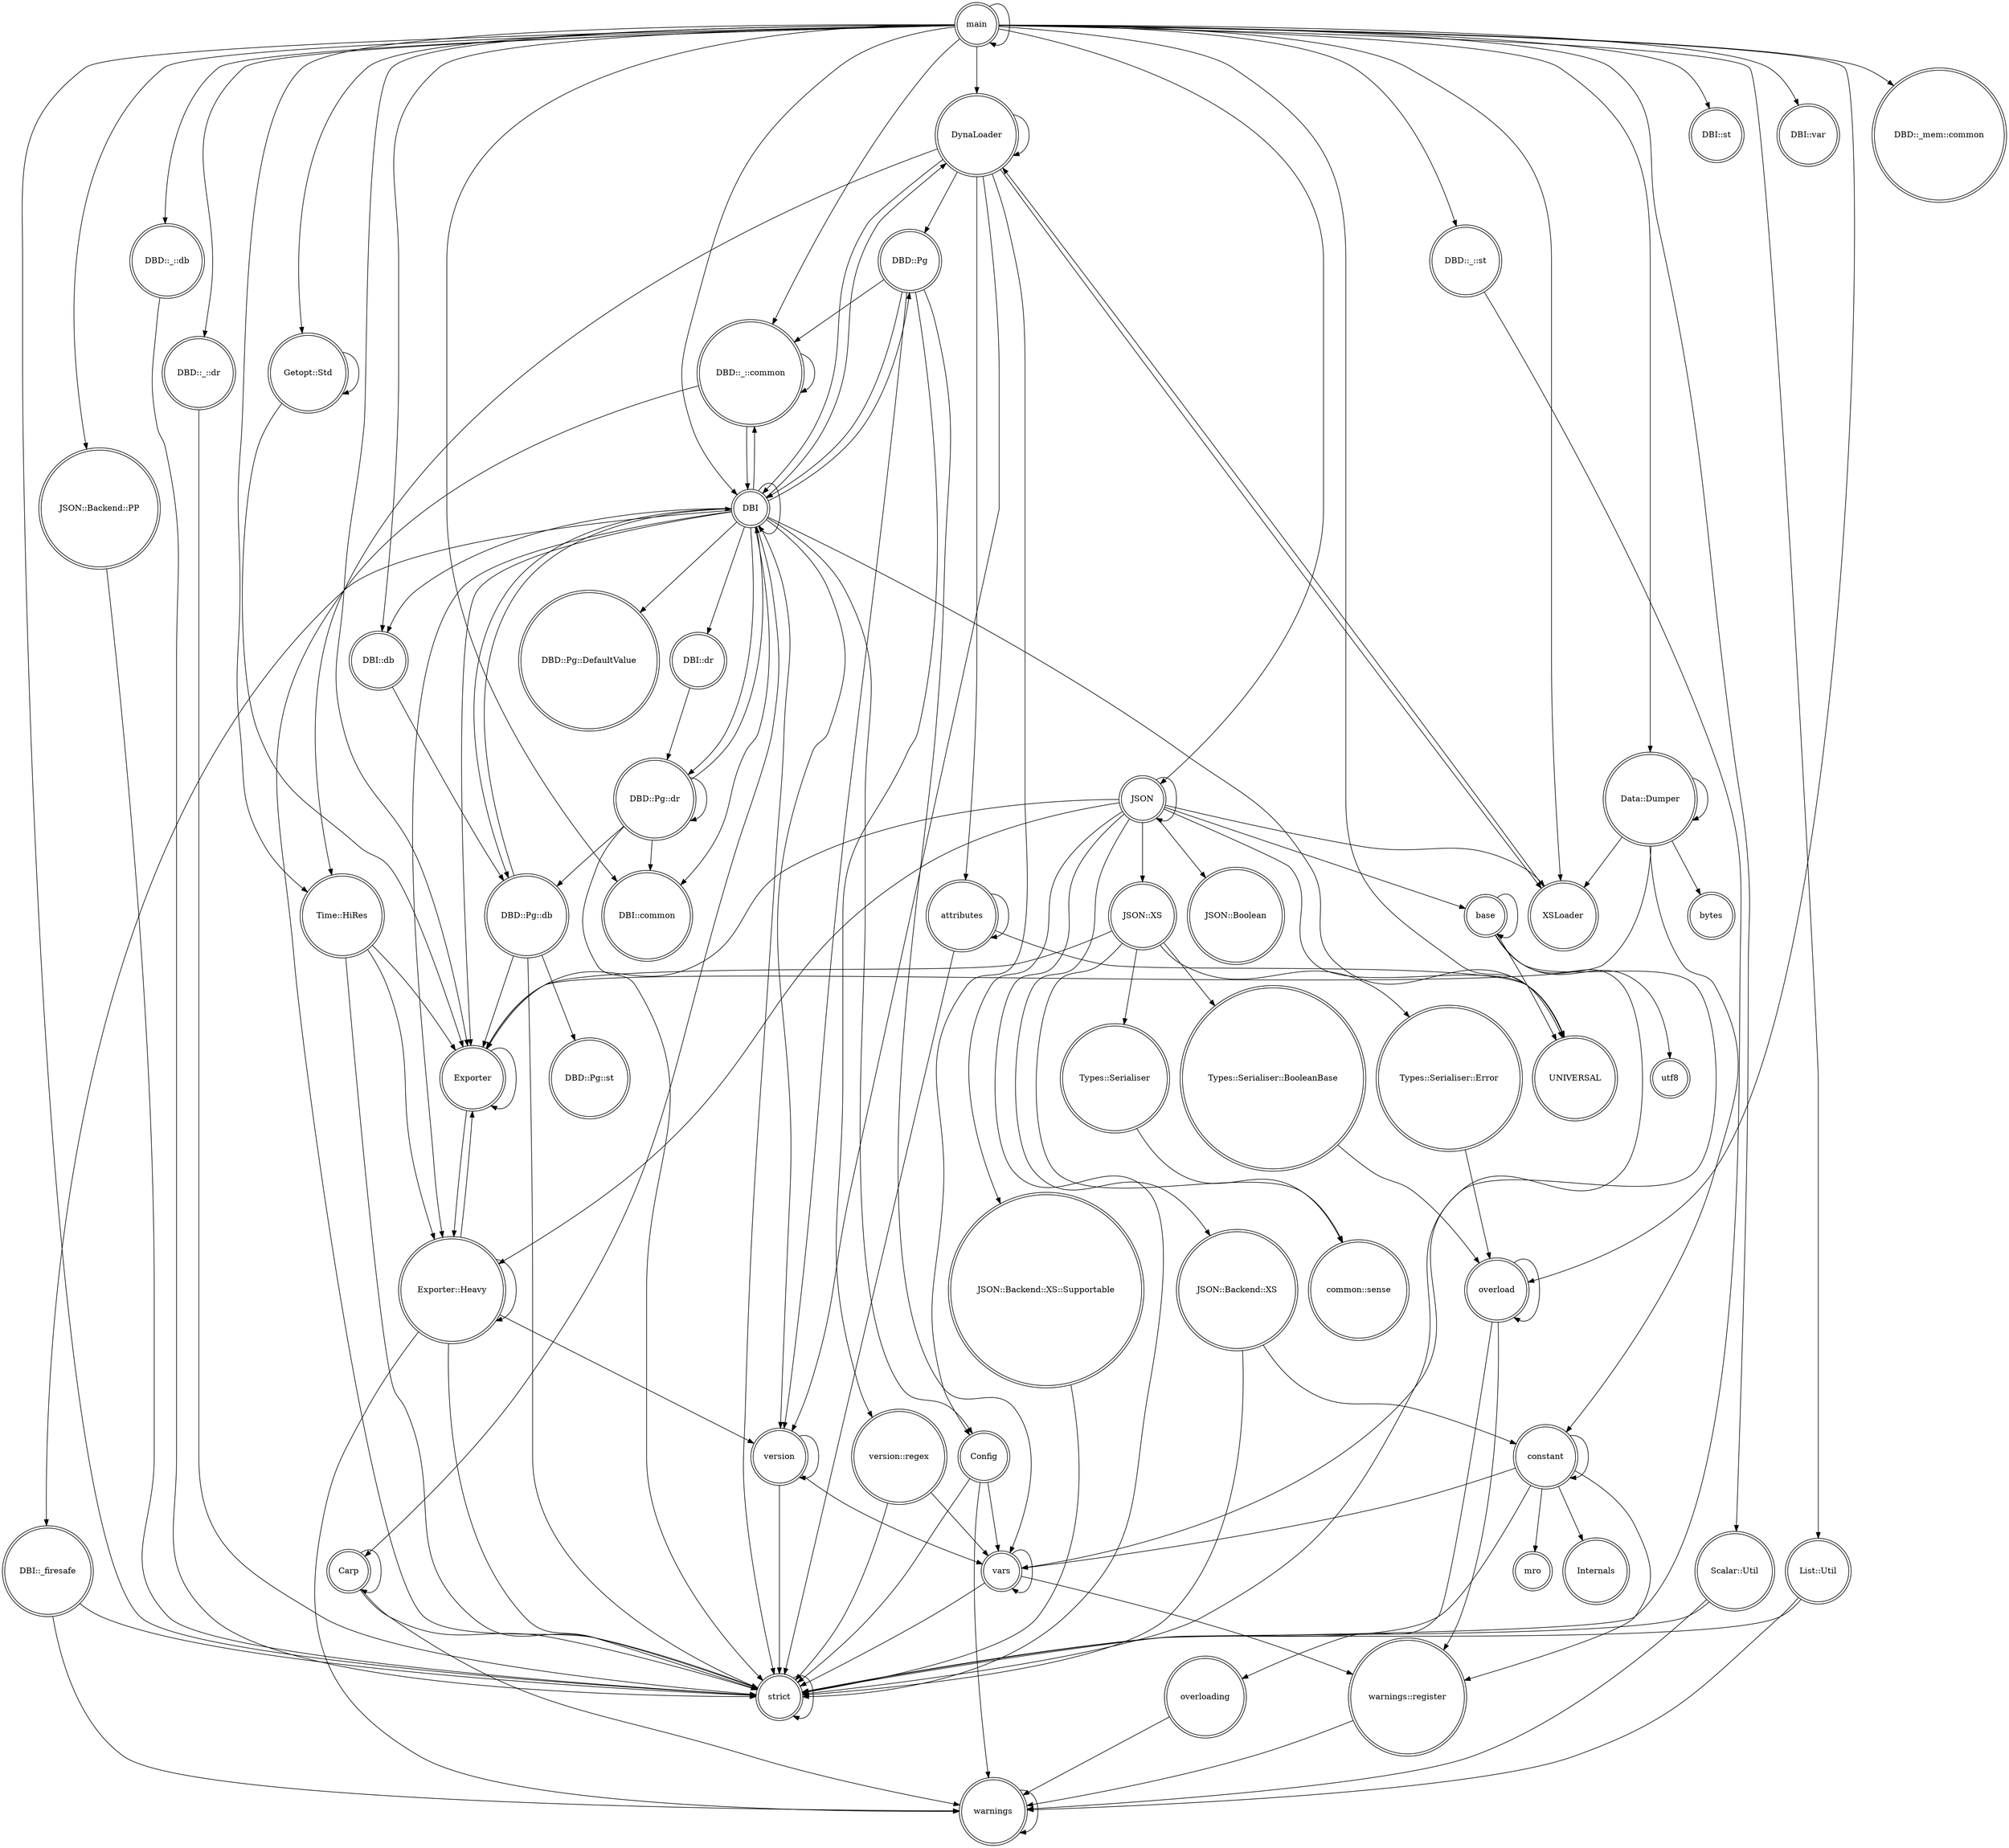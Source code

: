 digraph {
graph [overlap=false]
node [shape=doublecircle];
"version" -> "version";
"version::regex" -> "strict";
"Time::HiRes" -> "Exporter";
"vars" -> "strict";
"main" -> "DBD::_::st";
"DBD::Pg" -> "DBD::_::common";
"main" -> "strict";
"vars" -> "vars";
"DynaLoader" -> "Config";
"warnings" -> "warnings";
"JSON" -> "UNIVERSAL";
"DBD::Pg::dr" -> "DBI";
"Getopt::Std" -> "Exporter";
"JSON" -> "JSON::Boolean";
"base" -> "strict";
"DBD::Pg::db" -> "DBI";
"main" -> "DBD::_::common";
"JSON" -> "Exporter";
"Scalar::Util" -> "warnings";
"main" -> "DBI::db";
"Exporter::Heavy" -> "strict";
"DBD::Pg::dr" -> "strict";
"Exporter::Heavy" -> "version";
"JSON::XS" -> "Types::Serialiser::Error";
"Time::HiRes" -> "Exporter::Heavy";
"DynaLoader" -> "attributes";
"Types::Serialiser::Error" -> "overload";
"JSON::XS" -> "Types::Serialiser";
"overload" -> "overloading";
"main" -> "DynaLoader";
"base" -> "UNIVERSAL";
"Data::Dumper" -> "Data::Dumper";
"Data::Dumper" -> "Exporter";
"XSLoader" -> "DynaLoader";
"List::Util" -> "warnings";
"main" -> "Exporter";
"version" -> "vars";
"main" -> "DBI::common";
"main" -> "JSON::Backend::PP";
"main" -> "Time::HiRes";
"attributes" -> "UNIVERSAL";
"constant" -> "vars";
"overloading" -> "warnings";
"DynaLoader" -> "XSLoader";
"Config" -> "vars";
"DBD::_::st" -> "strict";
"Data::Dumper" -> "bytes";
"DBI" -> "DBD::Pg::db";
"DBI::_firesafe" -> "warnings";
"Carp" -> "warnings";
"Types::Serialiser" -> "common::sense";
"Exporter::Heavy" -> "warnings";
"main" -> "DBI::st";
"main" -> "Getopt::Std";
"JSON" -> "base";
"DBI" -> "DBI::db";
"main" -> "Data::Dumper";
"DBI" -> "version";
"Config" -> "warnings";
"DBI" -> "DBI";
"main" -> "JSON";
"base" -> "vars";
"JSON" -> "JSON";
"DynaLoader" -> "DBD::Pg";
"List::Util" -> "strict";
"Data::Dumper" -> "XSLoader";
"DBD::Pg::db" -> "strict";
"DBI" -> "DBD::Pg";
"attributes" -> "attributes";
"DBD::Pg::dr" -> "DBD::Pg::db";
"DBI" -> "Exporter";
"warnings::register" -> "warnings";
"JSON" -> "JSON::Backend::XS::Supportable";
"Exporter::Heavy" -> "Exporter";
"DynaLoader" -> "version";
"Exporter" -> "Exporter";
"DBD::Pg" -> "version";
"DBI" -> "Carp";
"Data::Dumper" -> "constant";
"main" -> "DBD::_::db";
"DBD::Pg::dr" -> "DBD::Pg::dr";
"DBD::_::common" -> "strict";
"main" -> "Scalar::Util";
"version::regex" -> "vars";
"constant" -> "Internals";
"main" -> "DBI";
"DBD::Pg" -> "vars";
"DBI" -> "DynaLoader";
"JSON" -> "JSON::Backend::XS";
"DBD::Pg" -> "version::regex";
"DBD::Pg" -> "DBI";
"DBI::dr" -> "DBD::Pg::dr";
"Types::Serialiser::BooleanBase" -> "overload";
"DBD::_::common" -> "DBI";
"Config" -> "strict";
"overload" -> "overload";
"main" -> "XSLoader";
"DBD::_::db" -> "strict";
"DBI" -> "Config";
"DBI" -> "DBI::common";
"DBD::_::common" -> "DBD::_::common";
"DBI" -> "strict";
"DynaLoader" -> "DynaLoader";
"vars" -> "warnings::register";
"Carp" -> "strict";
"DBI" -> "Exporter::Heavy";
"Exporter" -> "Exporter::Heavy";
"JSON::Backend::XS" -> "strict";
"Time::HiRes" -> "strict";
"JSON::XS" -> "common::sense";
"DBI" -> "DBD::_::common";
"JSON::XS" -> "Exporter";
"JSON::Backend::PP" -> "strict";
"Scalar::Util" -> "strict";
"DBD::Pg::dr" -> "DBI::common";
"Exporter::Heavy" -> "Exporter::Heavy";
"main" -> "main";
"strict" -> "strict";
"base" -> "base";
"constant" -> "warnings::register";
"main" -> "DBI::var";
"JSON::Backend::XS" -> "constant";
"JSON::XS" -> "Types::Serialiser::BooleanBase";
"constant" -> "strict";
"base" -> "utf8";
"DBI::_firesafe" -> "strict";
"main" -> "overload";
"DBI" -> "DBI::_firesafe";
"DynaLoader" -> "DBI";
"DBI" -> "DBI::dr";
"attributes" -> "strict";
"main" -> "List::Util";
"main" -> "DBD::_::dr";
"overload" -> "warnings::register";
"DBI" -> "UNIVERSAL";
"main" -> "DBD::_mem::common";
"DynaLoader" -> "Time::HiRes";
"constant" -> "constant";
"DBI::db" -> "DBD::Pg::db";
"main" -> "UNIVERSAL";
"JSON" -> "XSLoader";
"Carp" -> "Carp";
"version" -> "strict";
"DBD::_::dr" -> "strict";
"DBI" -> "DBD::Pg::dr";
"constant" -> "mro";
"JSON" -> "Exporter::Heavy";
"Getopt::Std" -> "Getopt::Std";
"JSON::Backend::XS::Supportable" -> "strict";
"DBI" -> "DBD::Pg::DefaultValue";
"DBD::Pg::db" -> "DBD::Pg::st";
"DBD::Pg::db" -> "Exporter";
"JSON" -> "JSON::XS";
"JSON" -> "strict";
}
